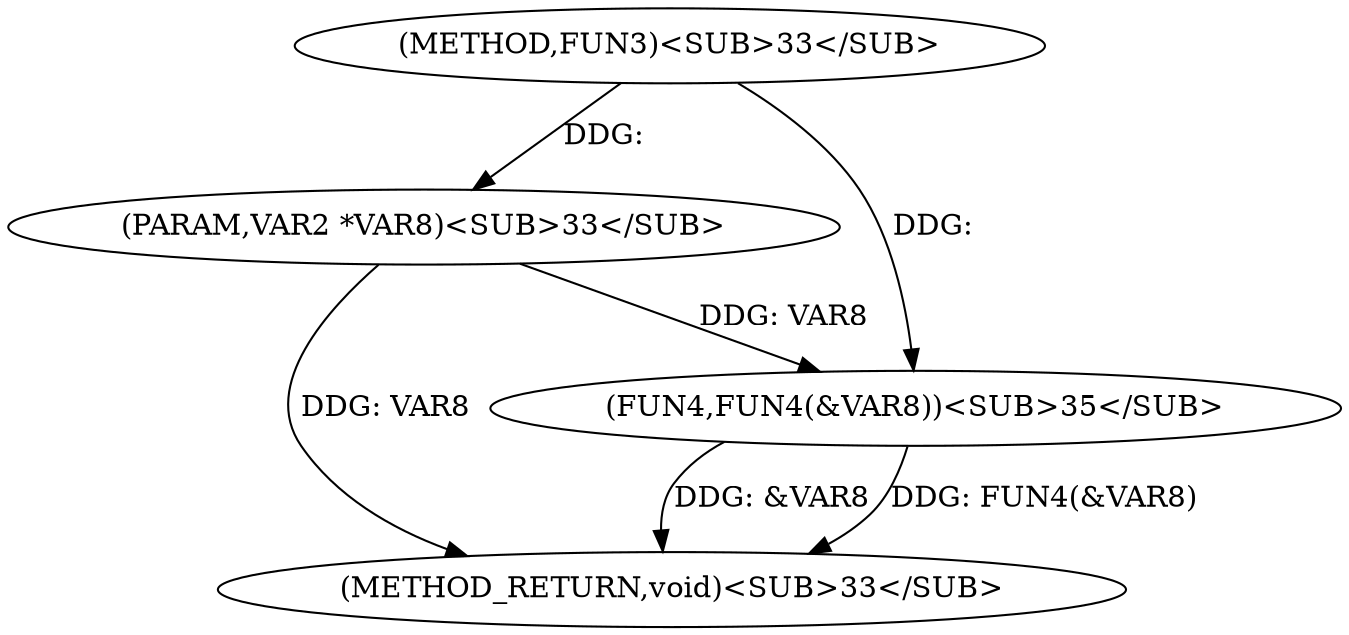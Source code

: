 
digraph "FUN3" {  

"1891" [label = "(METHOD,FUN3)<SUB>33</SUB>" ]

"1897" [label = "(METHOD_RETURN,void)<SUB>33</SUB>" ]

"1892" [label = "(PARAM,VAR2 *VAR8)<SUB>33</SUB>" ]

"1894" [label = "(FUN4,FUN4(&amp;VAR8))<SUB>35</SUB>" ]

  "1892" -> "1897"  [ label = "DDG: VAR8"] 

  "1894" -> "1897"  [ label = "DDG: &amp;VAR8"] 

  "1894" -> "1897"  [ label = "DDG: FUN4(&amp;VAR8)"] 

  "1891" -> "1892"  [ label = "DDG: "] 

  "1892" -> "1894"  [ label = "DDG: VAR8"] 

  "1891" -> "1894"  [ label = "DDG: "] 

}